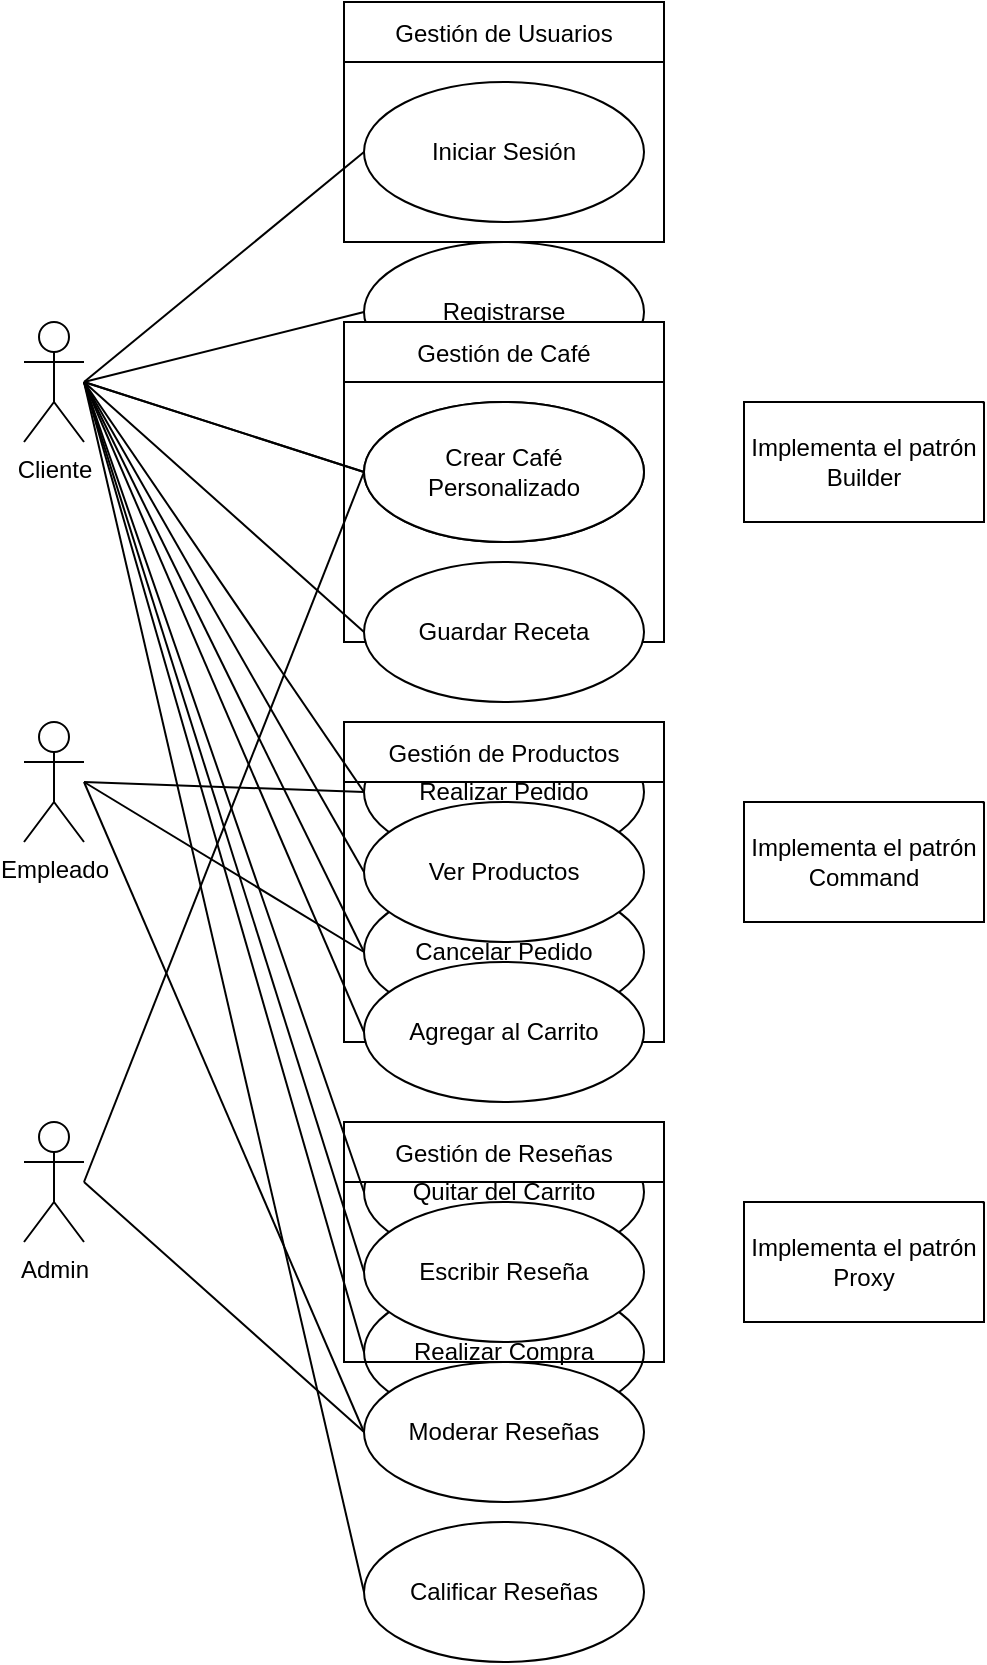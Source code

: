<mxfile version="21.7.5" type="device">
  <diagram id="C5RBs43oDa-KdzZeNtuy" name="Sistema de Café Personalizado">
    <mxGraphModel dx="1422" dy="762" grid="1" gridSize="10" guides="1" tooltips="1" connect="1" arrows="1" fold="1" page="1" pageScale="1" pageWidth="827" pageHeight="1169" math="0" shadow="0">
      <root>
        <mxCell id="WIyWlLk6GJQsqaUBKTNV-0"/>
        <mxCell id="WIyWlLk6GJQsqaUBKTNV-1" parent="WIyWlLk6GJQsqaUBKTNV-0"/>
        
        <!-- Actores -->
        <mxCell id="actor1" value="Cliente" style="shape=umlActor;verticalLabelPosition=bottom;verticalAlign=top;html=1;" vertex="1" parent="WIyWlLk6GJQsqaUBKTNV-1">
          <mxGeometry x="40" y="200" width="30" height="60" as="geometry"/>
        </mxCell>
        <mxCell id="actor2" value="Empleado" style="shape=umlActor;verticalLabelPosition=bottom;verticalAlign=top;html=1;" vertex="1" parent="WIyWlLk6GJQsqaUBKTNV-1">
          <mxGeometry x="40" y="400" width="30" height="60" as="geometry"/>
        </mxCell>
        <mxCell id="actor3" value="Admin" style="shape=umlActor;verticalLabelPosition=bottom;verticalAlign=top;html=1;" vertex="1" parent="WIyWlLk6GJQsqaUBKTNV-1">
          <mxGeometry x="40" y="600" width="30" height="60" as="geometry"/>
        </mxCell>

        <!-- Paquetes -->
        <mxCell id="package1" value="Gestión de Usuarios" style="swimlane;fontStyle=0;childLayout=stackLayout;horizontal=1;startSize=30;horizontalStack=0;resizeParent=1;resizeParentMax=0;resizeLast=0;collapsible=1;marginBottom=0;" vertex="1" parent="WIyWlLk6GJQsqaUBKTNV-1">
          <mxGeometry x="200" y="40" width="160" height="120" as="geometry"/>
        </mxCell>
        <mxCell id="package2" value="Gestión de Café" style="swimlane;fontStyle=0;childLayout=stackLayout;horizontal=1;startSize=30;horizontalStack=0;resizeParent=1;resizeParentMax=0;resizeLast=0;collapsible=1;marginBottom=0;" vertex="1" parent="WIyWlLk6GJQsqaUBKTNV-1">
          <mxGeometry x="200" y="200" width="160" height="160" as="geometry"/>
        </mxCell>
        <mxCell id="package3" value="Gestión de Productos" style="swimlane;fontStyle=0;childLayout=stackLayout;horizontal=1;startSize=30;horizontalStack=0;resizeParent=1;resizeParentMax=0;resizeLast=0;collapsible=1;marginBottom=0;" vertex="1" parent="WIyWlLk6GJQsqaUBKTNV-1">
          <mxGeometry x="200" y="400" width="160" height="160" as="geometry"/>
        </mxCell>
        <mxCell id="package4" value="Gestión de Reseñas" style="swimlane;fontStyle=0;childLayout=stackLayout;horizontal=1;startSize=30;horizontalStack=0;resizeParent=1;resizeParentMax=0;resizeLast=0;collapsible=1;marginBottom=0;" vertex="1" parent="WIyWlLk6GJQsqaUBKTNV-1">
          <mxGeometry x="200" y="600" width="160" height="120" as="geometry"/>
        </mxCell>

        <!-- Casos de Uso -->
        <!-- Gestión de Usuarios -->
        <mxCell id="uc1" value="Iniciar Sesión" style="ellipse;whiteSpace=wrap;html=1;" vertex="1" parent="package1">
          <mxGeometry x="10" y="40" width="140" height="70" as="geometry"/>
        </mxCell>
        <mxCell id="uc2" value="Registrarse" style="ellipse;whiteSpace=wrap;html=1;" vertex="1" parent="package1">
          <mxGeometry x="10" y="120" width="140" height="70" as="geometry"/>
        </mxCell>
        <mxCell id="uc3" value="Gestionar Perfil" style="ellipse;whiteSpace=wrap;html=1;" vertex="1" parent="package1">
          <mxGeometry x="10" y="200" width="140" height="70" as="geometry"/>
        </mxCell>

        <!-- Gestión de Café -->
        <mxCell id="uc4" value="Crear Café Personalizado" style="ellipse;whiteSpace=wrap;html=1;" vertex="1" parent="package2">
          <mxGeometry x="10" y="40" width="140" height="70" as="geometry"/>
        </mxCell>
        <mxCell id="uc5" value="Guardar Receta" style="ellipse;whiteSpace=wrap;html=1;" vertex="1" parent="package2">
          <mxGeometry x="10" y="120" width="140" height="70" as="geometry"/>
        </mxCell>
        <mxCell id="uc6" value="Realizar Pedido" style="ellipse;whiteSpace=wrap;html=1;" vertex="1" parent="package2">
          <mxGeometry x="10" y="200" width="140" height="70" as="geometry"/>
        </mxCell>
        <mxCell id="uc7" value="Cancelar Pedido" style="ellipse;whiteSpace=wrap;html=1;" vertex="1" parent="package2">
          <mxGeometry x="10" y="280" width="140" height="70" as="geometry"/>
        </mxCell>

        <!-- Gestión de Productos -->
        <mxCell id="uc8" value="Ver Productos" style="ellipse;whiteSpace=wrap;html=1;" vertex="1" parent="package3">
          <mxGeometry x="10" y="40" width="140" height="70" as="geometry"/>
        </mxCell>
        <mxCell id="uc9" value="Agregar al Carrito" style="ellipse;whiteSpace=wrap;html=1;" vertex="1" parent="package3">
          <mxGeometry x="10" y="120" width="140" height="70" as="geometry"/>
        </mxCell>
        <mxCell id="uc10" value="Quitar del Carrito" style="ellipse;whiteSpace=wrap;html=1;" vertex="1" parent="package3">
          <mxGeometry x="10" y="200" width="140" height="70" as="geometry"/>
        </mxCell>
        <mxCell id="uc11" value="Realizar Compra" style="ellipse;whiteSpace=wrap;html=1;" vertex="1" parent="package3">
          <mxGeometry x="10" y="280" width="140" height="70" as="geometry"/>
        </mxCell>

        <!-- Gestión de Reseñas -->
        <mxCell id="uc12" value="Escribir Reseña" style="ellipse;whiteSpace=wrap;html=1;" vertex="1" parent="package4">
          <mxGeometry x="10" y="40" width="140" height="70" as="geometry"/>
        </mxCell>
        <mxCell id="uc13" value="Moderar Reseñas" style="ellipse;whiteSpace=wrap;html=1;" vertex="1" parent="package4">
          <mxGeometry x="10" y="120" width="140" height="70" as="geometry"/>
        </mxCell>
        <mxCell id="uc14" value="Calificar Reseñas" style="ellipse;whiteSpace=wrap;html=1;" vertex="1" parent="package4">
          <mxGeometry x="10" y="200" width="140" height="70" as="geometry"/>
        </mxCell>

        <!-- Relaciones Cliente -->
        <mxCell id="rel1" value="" style="endArrow=none;html=1;rounded=0;exitX=1;exitY=0.5;exitDx=0;exitDy=0;entryX=0;entryY=0.5;entryDx=0;entryDy=0;" edge="1" parent="WIyWlLk6GJQsqaUBKTNV-1" source="actor1" target="uc1">
          <mxGeometry width="50" height="50" relative="1" as="geometry"/>
        </mxCell>
        <mxCell id="rel2" value="" style="endArrow=none;html=1;rounded=0;exitX=1;exitY=0.5;exitDx=0;exitDy=0;entryX=0;entryY=0.5;entryDx=0;entryDy=0;" edge="1" parent="WIyWlLk6GJQsqaUBKTNV-1" source="actor1" target="uc2">
          <mxGeometry width="50" height="50" relative="1" as="geometry"/>
        </mxCell>
        <mxCell id="rel3" value="" style="endArrow=none;html=1;rounded=0;exitX=1;exitY=0.5;exitDx=0;exitDy=0;entryX=0;entryY=0.5;entryDx=0;entryDy=0;" edge="1" parent="WIyWlLk6GJQsqaUBKTNV-1" source="actor1" target="uc3">
          <mxGeometry width="50" height="50" relative="1" as="geometry"/>
        </mxCell>
        <mxCell id="rel4" value="" style="endArrow=none;html=1;rounded=0;exitX=1;exitY=0.5;exitDx=0;exitDy=0;entryX=0;entryY=0.5;entryDx=0;entryDy=0;" edge="1" parent="WIyWlLk6GJQsqaUBKTNV-1" source="actor1" target="uc4">
          <mxGeometry width="50" height="50" relative="1" as="geometry"/>
        </mxCell>
        <mxCell id="rel5" value="" style="endArrow=none;html=1;rounded=0;exitX=1;exitY=0.5;exitDx=0;exitDy=0;entryX=0;entryY=0.5;entryDx=0;entryDy=0;" edge="1" parent="WIyWlLk6GJQsqaUBKTNV-1" source="actor1" target="uc5">
          <mxGeometry width="50" height="50" relative="1" as="geometry"/>
        </mxCell>
        <mxCell id="rel6" value="" style="endArrow=none;html=1;rounded=0;exitX=1;exitY=0.5;exitDx=0;exitDy=0;entryX=0;entryY=0.5;entryDx=0;entryDy=0;" edge="1" parent="WIyWlLk6GJQsqaUBKTNV-1" source="actor1" target="uc6">
          <mxGeometry width="50" height="50" relative="1" as="geometry"/>
        </mxCell>
        <mxCell id="rel7" value="" style="endArrow=none;html=1;rounded=0;exitX=1;exitY=0.5;exitDx=0;exitDy=0;entryX=0;entryY=0.5;entryDx=0;entryDy=0;" edge="1" parent="WIyWlLk6GJQsqaUBKTNV-1" source="actor1" target="uc7">
          <mxGeometry width="50" height="50" relative="1" as="geometry"/>
        </mxCell>
        <mxCell id="rel8" value="" style="endArrow=none;html=1;rounded=0;exitX=1;exitY=0.5;exitDx=0;exitDy=0;entryX=0;entryY=0.5;entryDx=0;entryDy=0;" edge="1" parent="WIyWlLk6GJQsqaUBKTNV-1" source="actor1" target="uc8">
          <mxGeometry width="50" height="50" relative="1" as="geometry"/>
        </mxCell>
        <mxCell id="rel9" value="" style="endArrow=none;html=1;rounded=0;exitX=1;exitY=0.5;exitDx=0;exitDy=0;entryX=0;entryY=0.5;entryDx=0;entryDy=0;" edge="1" parent="WIyWlLk6GJQsqaUBKTNV-1" source="actor1" target="uc9">
          <mxGeometry width="50" height="50" relative="1" as="geometry"/>
        </mxCell>
        <mxCell id="rel10" value="" style="endArrow=none;html=1;rounded=0;exitX=1;exitY=0.5;exitDx=0;exitDy=0;entryX=0;entryY=0.5;entryDx=0;entryDy=0;" edge="1" parent="WIyWlLk6GJQsqaUBKTNV-1" source="actor1" target="uc10">
          <mxGeometry width="50" height="50" relative="1" as="geometry"/>
        </mxCell>
        <mxCell id="rel11" value="" style="endArrow=none;html=1;rounded=0;exitX=1;exitY=0.5;exitDx=0;exitDy=0;entryX=0;entryY=0.5;entryDx=0;entryDy=0;" edge="1" parent="WIyWlLk6GJQsqaUBKTNV-1" source="actor1" target="uc11">
          <mxGeometry width="50" height="50" relative="1" as="geometry"/>
        </mxCell>
        <mxCell id="rel12" value="" style="endArrow=none;html=1;rounded=0;exitX=1;exitY=0.5;exitDx=0;exitDy=0;entryX=0;entryY=0.5;entryDx=0;entryDy=0;" edge="1" parent="WIyWlLk6GJQsqaUBKTNV-1" source="actor1" target="uc12">
          <mxGeometry width="50" height="50" relative="1" as="geometry"/>
        </mxCell>
        <mxCell id="rel13" value="" style="endArrow=none;html=1;rounded=0;exitX=1;exitY=0.5;exitDx=0;exitDy=0;entryX=0;entryY=0.5;entryDx=0;entryDy=0;" edge="1" parent="WIyWlLk6GJQsqaUBKTNV-1" source="actor1" target="uc14">
          <mxGeometry width="50" height="50" relative="1" as="geometry"/>
        </mxCell>

        <!-- Relaciones Empleado -->
        <mxCell id="rel14" value="" style="endArrow=none;html=1;rounded=0;exitX=1;exitY=0.5;exitDx=0;exitDy=0;entryX=0;entryY=0.5;entryDx=0;entryDy=0;" edge="1" parent="WIyWlLk6GJQsqaUBKTNV-1" source="actor2" target="uc6">
          <mxGeometry width="50" height="50" relative="1" as="geometry"/>
        </mxCell>
        <mxCell id="rel15" value="" style="endArrow=none;html=1;rounded=0;exitX=1;exitY=0.5;exitDx=0;exitDy=0;entryX=0;entryY=0.5;entryDx=0;entryDy=0;" edge="1" parent="WIyWlLk6GJQsqaUBKTNV-1" source="actor2" target="uc7">
          <mxGeometry width="50" height="50" relative="1" as="geometry"/>
        </mxCell>
        <mxCell id="rel16" value="" style="endArrow=none;html=1;rounded=0;exitX=1;exitY=0.5;exitDx=0;exitDy=0;entryX=0;entryY=0.5;entryDx=0;entryDy=0;" edge="1" parent="WIyWlLk6GJQsqaUBKTNV-1" source="actor2" target="uc13">
          <mxGeometry width="50" height="50" relative="1" as="geometry"/>
        </mxCell>

        <!-- Relaciones Admin -->
        <mxCell id="rel17" value="" style="endArrow=none;html=1;rounded=0;exitX=1;exitY=0.5;exitDx=0;exitDy=0;entryX=0;entryY=0.5;entryDx=0;entryDy=0;" edge="1" parent="WIyWlLk6GJQsqaUBKTNV-1" source="actor3" target="uc13">
          <mxGeometry width="50" height="50" relative="1" as="geometry"/>
        </mxCell>
        <mxCell id="rel18" value="" style="endArrow=none;html=1;rounded=0;exitX=1;exitY=0.5;exitDx=0;exitDy=0;entryX=0;entryY=0.5;entryDx=0;entryDy=0;" edge="1" parent="WIyWlLk6GJQsqaUBKTNV-1" source="actor3" target="uc3">
          <mxGeometry width="50" height="50" relative="1" as="geometry"/>
        </mxCell>

        <!-- Notas -->
        <mxCell id="note1" value="Implementa el patrón Command" style="shape=note;whiteSpace=wrap;html=1;size=0.25;" vertex="1" parent="WIyWlLk6GJQsqaUBKTNV-1">
          <mxGeometry x="400" y="440" width="120" height="60" as="geometry"/>
        </mxCell>
        <mxCell id="note2" value="Implementa el patrón Builder" style="shape=note;whiteSpace=wrap;html=1;size=0.25;" vertex="1" parent="WIyWlLk6GJQsqaUBKTNV-1">
          <mxGeometry x="400" y="240" width="120" height="60" as="geometry"/>
        </mxCell>
        <mxCell id="note3" value="Implementa el patrón Proxy" style="shape=note;whiteSpace=wrap;html=1;size=0.25;" vertex="1" parent="WIyWlLk6GJQsqaUBKTNV-1">
          <mxGeometry x="400" y="640" width="120" height="60" as="geometry"/>
        </mxCell>

      </root>
    </mxGraphModel>
  </diagram>
</mxfile> 